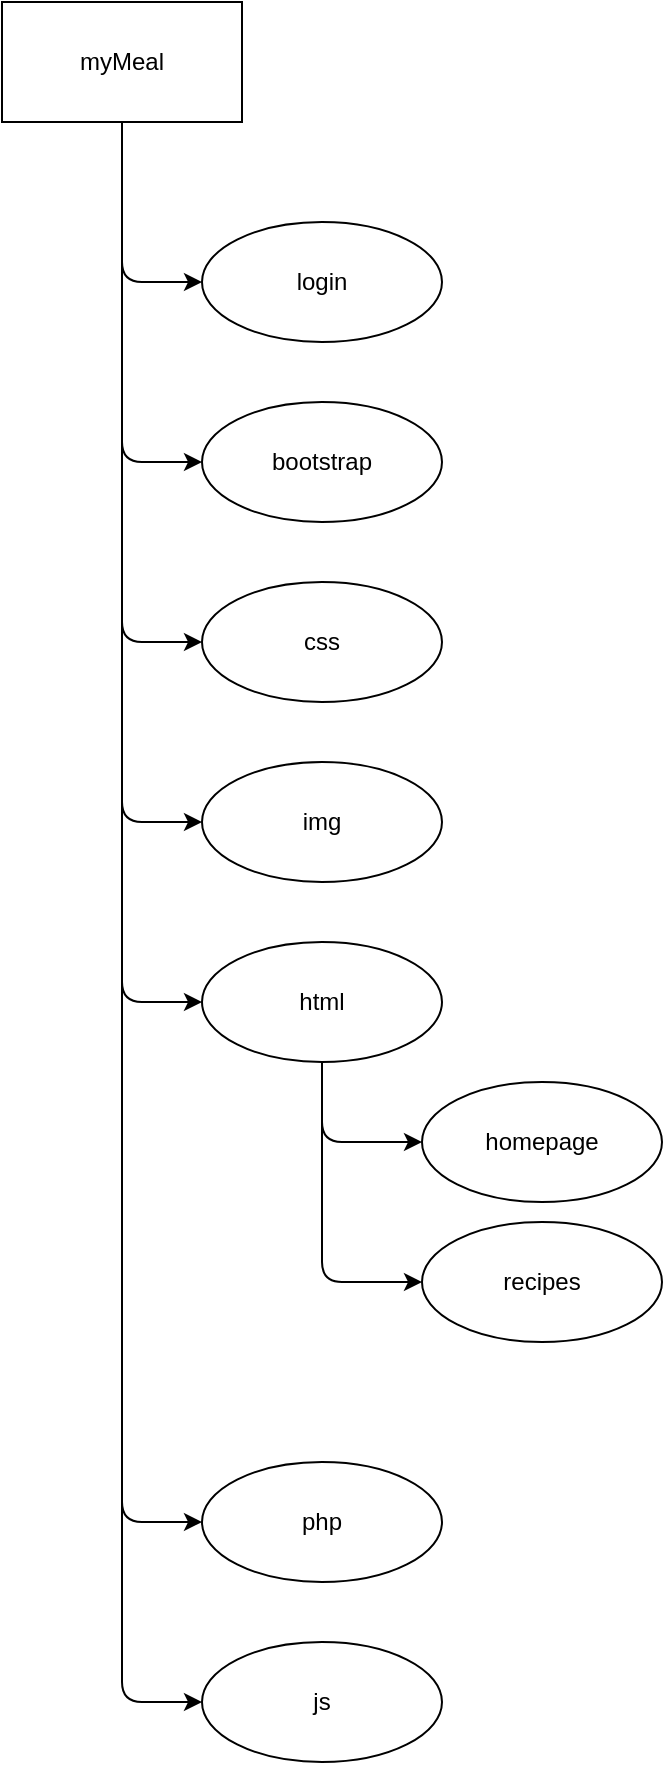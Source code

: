 <mxfile version="17.4.0"><diagram id="1_9b1-YegYrfY0uQGtgL" name="Page-1"><mxGraphModel dx="997" dy="580" grid="1" gridSize="10" guides="1" tooltips="1" connect="1" arrows="1" fold="1" page="1" pageScale="1" pageWidth="850" pageHeight="1100" math="0" shadow="0"><root><mxCell id="0"/><mxCell id="1" parent="0"/><mxCell id="et9Pct0KljYAW2hFqZFL-3" value="" style="edgeStyle=orthogonalEdgeStyle;curved=0;rounded=1;sketch=0;orthogonalLoop=1;jettySize=auto;html=1;" edge="1" parent="1" source="et9Pct0KljYAW2hFqZFL-1" target="et9Pct0KljYAW2hFqZFL-2"><mxGeometry relative="1" as="geometry"><Array as="points"><mxPoint x="100" y="150"/><mxPoint x="160" y="150"/></Array></mxGeometry></mxCell><mxCell id="et9Pct0KljYAW2hFqZFL-1" value="myMeal" style="rounded=0;whiteSpace=wrap;html=1;sketch=0;" vertex="1" parent="1"><mxGeometry x="40" y="10" width="120" height="60" as="geometry"/></mxCell><mxCell id="et9Pct0KljYAW2hFqZFL-2" value="login" style="ellipse;whiteSpace=wrap;html=1;rounded=0;sketch=0;" vertex="1" parent="1"><mxGeometry x="140" y="120" width="120" height="60" as="geometry"/></mxCell><mxCell id="et9Pct0KljYAW2hFqZFL-6" value="" style="edgeStyle=orthogonalEdgeStyle;curved=0;rounded=1;sketch=0;orthogonalLoop=1;jettySize=auto;html=1;exitX=0.5;exitY=1;exitDx=0;exitDy=0;" edge="1" parent="1" source="et9Pct0KljYAW2hFqZFL-1"><mxGeometry relative="1" as="geometry"><mxPoint x="110" y="80" as="sourcePoint"/><mxPoint x="140" y="240" as="targetPoint"/><Array as="points"><mxPoint x="100" y="240"/></Array></mxGeometry></mxCell><mxCell id="et9Pct0KljYAW2hFqZFL-7" value="bootstrap" style="ellipse;whiteSpace=wrap;html=1;rounded=0;sketch=0;" vertex="1" parent="1"><mxGeometry x="140" y="210" width="120" height="60" as="geometry"/></mxCell><mxCell id="et9Pct0KljYAW2hFqZFL-8" value="" style="edgeStyle=orthogonalEdgeStyle;curved=0;rounded=1;sketch=0;orthogonalLoop=1;jettySize=auto;html=1;exitX=0.5;exitY=1;exitDx=0;exitDy=0;" edge="1" parent="1"><mxGeometry relative="1" as="geometry"><mxPoint x="100" y="160" as="sourcePoint"/><mxPoint x="140" y="330" as="targetPoint"/><Array as="points"><mxPoint x="100" y="330"/></Array></mxGeometry></mxCell><mxCell id="et9Pct0KljYAW2hFqZFL-9" value="css" style="ellipse;whiteSpace=wrap;html=1;rounded=0;sketch=0;" vertex="1" parent="1"><mxGeometry x="140" y="300" width="120" height="60" as="geometry"/></mxCell><mxCell id="et9Pct0KljYAW2hFqZFL-10" value="" style="edgeStyle=orthogonalEdgeStyle;curved=0;rounded=1;sketch=0;orthogonalLoop=1;jettySize=auto;html=1;exitX=0.5;exitY=1;exitDx=0;exitDy=0;" edge="1" parent="1"><mxGeometry relative="1" as="geometry"><mxPoint x="100" y="250" as="sourcePoint"/><mxPoint x="140" y="420" as="targetPoint"/><Array as="points"><mxPoint x="100" y="420"/></Array></mxGeometry></mxCell><mxCell id="et9Pct0KljYAW2hFqZFL-11" value="img" style="ellipse;whiteSpace=wrap;html=1;rounded=0;sketch=0;" vertex="1" parent="1"><mxGeometry x="140" y="390" width="120" height="60" as="geometry"/></mxCell><mxCell id="et9Pct0KljYAW2hFqZFL-12" value="" style="edgeStyle=orthogonalEdgeStyle;curved=0;rounded=1;sketch=0;orthogonalLoop=1;jettySize=auto;html=1;exitX=0.5;exitY=1;exitDx=0;exitDy=0;" edge="1" parent="1"><mxGeometry relative="1" as="geometry"><mxPoint x="100" y="340" as="sourcePoint"/><mxPoint x="140" y="510" as="targetPoint"/><Array as="points"><mxPoint x="100" y="510"/></Array></mxGeometry></mxCell><mxCell id="et9Pct0KljYAW2hFqZFL-22" value="" style="edgeStyle=orthogonalEdgeStyle;curved=0;rounded=1;sketch=0;orthogonalLoop=1;jettySize=auto;html=1;entryX=0;entryY=0.5;entryDx=0;entryDy=0;" edge="1" parent="1" source="et9Pct0KljYAW2hFqZFL-13" target="et9Pct0KljYAW2hFqZFL-21"><mxGeometry relative="1" as="geometry"><Array as="points"><mxPoint x="200" y="580"/></Array></mxGeometry></mxCell><mxCell id="et9Pct0KljYAW2hFqZFL-13" value="html" style="ellipse;whiteSpace=wrap;html=1;rounded=0;sketch=0;" vertex="1" parent="1"><mxGeometry x="140" y="480" width="120" height="60" as="geometry"/></mxCell><mxCell id="et9Pct0KljYAW2hFqZFL-14" value="" style="edgeStyle=orthogonalEdgeStyle;curved=0;rounded=1;sketch=0;orthogonalLoop=1;jettySize=auto;html=1;" edge="1" parent="1"><mxGeometry relative="1" as="geometry"><mxPoint x="100" y="490" as="sourcePoint"/><mxPoint x="140" y="770" as="targetPoint"/><Array as="points"><mxPoint x="100" y="770"/></Array></mxGeometry></mxCell><mxCell id="et9Pct0KljYAW2hFqZFL-15" value="php" style="ellipse;whiteSpace=wrap;html=1;rounded=0;sketch=0;" vertex="1" parent="1"><mxGeometry x="140" y="740" width="120" height="60" as="geometry"/></mxCell><mxCell id="et9Pct0KljYAW2hFqZFL-16" value="" style="edgeStyle=orthogonalEdgeStyle;curved=0;rounded=1;sketch=0;orthogonalLoop=1;jettySize=auto;html=1;exitX=0.5;exitY=1;exitDx=0;exitDy=0;" edge="1" parent="1"><mxGeometry relative="1" as="geometry"><mxPoint x="100" y="690" as="sourcePoint"/><mxPoint x="140" y="860" as="targetPoint"/><Array as="points"><mxPoint x="100" y="860"/></Array></mxGeometry></mxCell><mxCell id="et9Pct0KljYAW2hFqZFL-17" value="js" style="ellipse;whiteSpace=wrap;html=1;rounded=0;sketch=0;" vertex="1" parent="1"><mxGeometry x="140" y="830" width="120" height="60" as="geometry"/></mxCell><mxCell id="et9Pct0KljYAW2hFqZFL-21" value="homepage" style="ellipse;whiteSpace=wrap;html=1;rounded=0;sketch=0;" vertex="1" parent="1"><mxGeometry x="250" y="550" width="120" height="60" as="geometry"/></mxCell><mxCell id="et9Pct0KljYAW2hFqZFL-27" value="" style="edgeStyle=orthogonalEdgeStyle;curved=0;rounded=1;sketch=0;orthogonalLoop=1;jettySize=auto;html=1;entryX=0;entryY=0.5;entryDx=0;entryDy=0;" edge="1" parent="1" target="et9Pct0KljYAW2hFqZFL-28"><mxGeometry relative="1" as="geometry"><mxPoint x="200" y="570" as="sourcePoint"/><Array as="points"><mxPoint x="200" y="650"/></Array></mxGeometry></mxCell><mxCell id="et9Pct0KljYAW2hFqZFL-28" value="recipes" style="ellipse;whiteSpace=wrap;html=1;rounded=0;sketch=0;" vertex="1" parent="1"><mxGeometry x="250" y="620" width="120" height="60" as="geometry"/></mxCell></root></mxGraphModel></diagram></mxfile>
